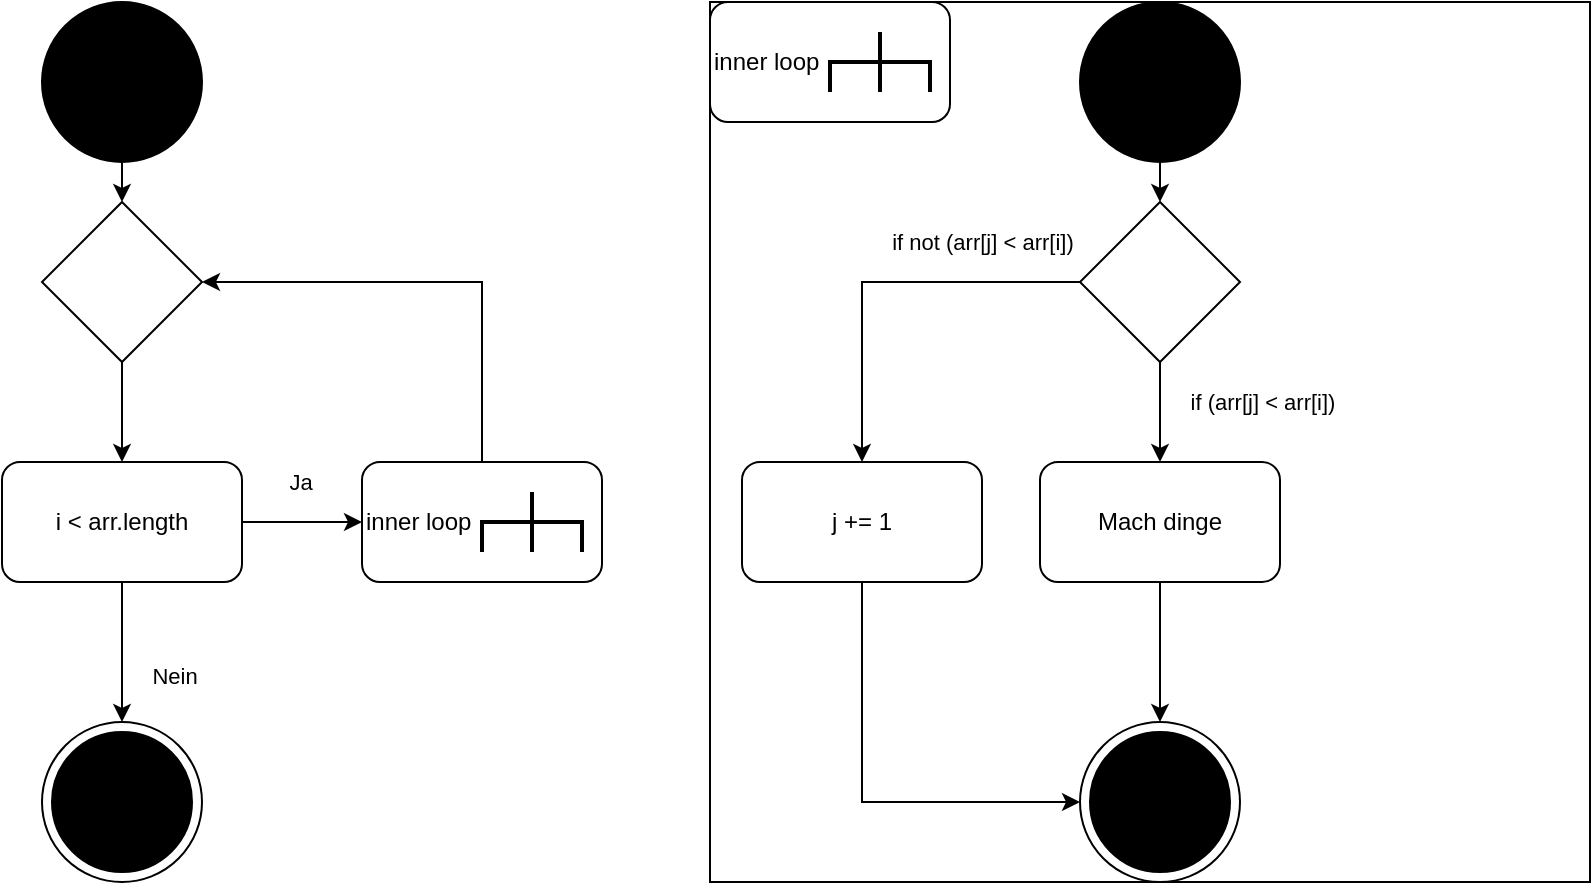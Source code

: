 <mxfile version="22.0.2" type="device">
  <diagram name="Seite-1" id="_dKg03WSVEBwjd_nLv97">
    <mxGraphModel dx="1036" dy="606" grid="1" gridSize="10" guides="1" tooltips="1" connect="1" arrows="1" fold="1" page="1" pageScale="1" pageWidth="827" pageHeight="1169" math="0" shadow="0">
      <root>
        <mxCell id="0" />
        <mxCell id="1" parent="0" />
        <mxCell id="uJn8cdDfVX9yepdz4qhO-25" value="" style="whiteSpace=wrap;html=1;aspect=fixed;" parent="1" vertex="1">
          <mxGeometry x="354" width="440" height="440" as="geometry" />
        </mxCell>
        <mxCell id="uJn8cdDfVX9yepdz4qhO-19" value="" style="group" parent="1" vertex="1" connectable="0">
          <mxGeometry width="316" height="440" as="geometry" />
        </mxCell>
        <mxCell id="uJn8cdDfVX9yepdz4qhO-2" value="" style="ellipse;whiteSpace=wrap;html=1;aspect=fixed;fillColor=#000000;" parent="uJn8cdDfVX9yepdz4qhO-19" vertex="1">
          <mxGeometry x="20" width="80" height="80" as="geometry" />
        </mxCell>
        <mxCell id="uJn8cdDfVX9yepdz4qhO-18" value="" style="group" parent="uJn8cdDfVX9yepdz4qhO-19" vertex="1" connectable="0">
          <mxGeometry y="120" width="316" height="320" as="geometry" />
        </mxCell>
        <mxCell id="Or-vwuStPw7-xb8HoQFH-4" value="i &amp;lt; arr.length" style="rounded=1;whiteSpace=wrap;html=1;" parent="uJn8cdDfVX9yepdz4qhO-18" vertex="1">
          <mxGeometry y="110" width="120" height="60" as="geometry" />
        </mxCell>
        <mxCell id="Or-vwuStPw7-xb8HoQFH-5" style="edgeStyle=orthogonalEdgeStyle;rounded=0;orthogonalLoop=1;jettySize=auto;html=1;exitX=0.5;exitY=1;exitDx=0;exitDy=0;entryX=0.5;entryY=0;entryDx=0;entryDy=0;" parent="uJn8cdDfVX9yepdz4qhO-18" source="xwiah8-xEdPicSbPahzv-1" target="Or-vwuStPw7-xb8HoQFH-4" edge="1">
          <mxGeometry relative="1" as="geometry">
            <mxPoint x="60" y="60" as="sourcePoint" />
          </mxGeometry>
        </mxCell>
        <mxCell id="Or-vwuStPw7-xb8HoQFH-10" value="Ja" style="edgeStyle=orthogonalEdgeStyle;rounded=0;orthogonalLoop=1;jettySize=auto;html=1;exitX=1;exitY=0.5;exitDx=0;exitDy=0;entryX=0;entryY=0.5;entryDx=0;entryDy=0;" parent="uJn8cdDfVX9yepdz4qhO-18" source="Or-vwuStPw7-xb8HoQFH-4" target="uJn8cdDfVX9yepdz4qhO-14" edge="1">
          <mxGeometry x="-0.053" y="20" relative="1" as="geometry">
            <mxPoint as="offset" />
            <mxPoint x="196" y="140" as="targetPoint" />
          </mxGeometry>
        </mxCell>
        <mxCell id="uJn8cdDfVX9yepdz4qhO-4" value="" style="group" parent="uJn8cdDfVX9yepdz4qhO-18" vertex="1" connectable="0">
          <mxGeometry x="20" y="240" width="80" height="80" as="geometry" />
        </mxCell>
        <mxCell id="uJn8cdDfVX9yepdz4qhO-1" value="" style="ellipse;whiteSpace=wrap;html=1;aspect=fixed;" parent="uJn8cdDfVX9yepdz4qhO-4" vertex="1">
          <mxGeometry width="80" height="80" as="geometry" />
        </mxCell>
        <mxCell id="uJn8cdDfVX9yepdz4qhO-3" value="" style="ellipse;whiteSpace=wrap;html=1;aspect=fixed;fillColor=#000000;" parent="uJn8cdDfVX9yepdz4qhO-4" vertex="1">
          <mxGeometry x="5" y="5" width="70" height="70" as="geometry" />
        </mxCell>
        <mxCell id="Or-vwuStPw7-xb8HoQFH-7" value="Nein" style="edgeStyle=orthogonalEdgeStyle;rounded=0;orthogonalLoop=1;jettySize=auto;html=1;exitX=0.5;exitY=1;exitDx=0;exitDy=0;entryX=0.5;entryY=0;entryDx=0;entryDy=0;" parent="uJn8cdDfVX9yepdz4qhO-18" source="Or-vwuStPw7-xb8HoQFH-4" target="uJn8cdDfVX9yepdz4qhO-1" edge="1">
          <mxGeometry x="0.325" y="26" relative="1" as="geometry">
            <mxPoint as="offset" />
            <mxPoint x="60" y="230" as="targetPoint" />
          </mxGeometry>
        </mxCell>
        <mxCell id="uJn8cdDfVX9yepdz4qhO-13" value="" style="group" parent="uJn8cdDfVX9yepdz4qhO-18" vertex="1" connectable="0">
          <mxGeometry x="180" y="110" width="120" height="60" as="geometry" />
        </mxCell>
        <mxCell id="uJn8cdDfVX9yepdz4qhO-14" value="inner loop" style="rounded=1;whiteSpace=wrap;html=1;align=left;" parent="uJn8cdDfVX9yepdz4qhO-13" vertex="1">
          <mxGeometry width="120" height="60" as="geometry" />
        </mxCell>
        <mxCell id="uJn8cdDfVX9yepdz4qhO-15" value="" style="group" parent="uJn8cdDfVX9yepdz4qhO-13" vertex="1" connectable="0">
          <mxGeometry x="60" y="15.0" width="50" height="30" as="geometry" />
        </mxCell>
        <mxCell id="uJn8cdDfVX9yepdz4qhO-16" value="" style="strokeWidth=2;html=1;shape=mxgraph.flowchart.annotation_2;align=left;labelPosition=right;pointerEvents=1;rotation=90;" parent="uJn8cdDfVX9yepdz4qhO-15" vertex="1">
          <mxGeometry x="10" y="-10.0" width="30" height="50" as="geometry" />
        </mxCell>
        <mxCell id="uJn8cdDfVX9yepdz4qhO-17" value="" style="endArrow=none;html=1;rounded=0;entryX=0;entryY=0.5;entryDx=0;entryDy=0;entryPerimeter=0;exitX=1;exitY=0.5;exitDx=0;exitDy=0;exitPerimeter=0;strokeWidth=2;" parent="uJn8cdDfVX9yepdz4qhO-15" source="uJn8cdDfVX9yepdz4qhO-16" target="uJn8cdDfVX9yepdz4qhO-16" edge="1">
          <mxGeometry width="50" height="50" relative="1" as="geometry">
            <mxPoint x="50" y="105" as="sourcePoint" />
            <mxPoint x="100" y="55" as="targetPoint" />
          </mxGeometry>
        </mxCell>
        <mxCell id="uJn8cdDfVX9yepdz4qhO-41" style="edgeStyle=orthogonalEdgeStyle;rounded=0;orthogonalLoop=1;jettySize=auto;html=1;exitX=0.5;exitY=0;exitDx=0;exitDy=0;entryX=1;entryY=0.5;entryDx=0;entryDy=0;" parent="uJn8cdDfVX9yepdz4qhO-18" source="uJn8cdDfVX9yepdz4qhO-14" target="xwiah8-xEdPicSbPahzv-1" edge="1">
          <mxGeometry relative="1" as="geometry" />
        </mxCell>
        <mxCell id="xwiah8-xEdPicSbPahzv-1" value="" style="rhombus;whiteSpace=wrap;html=1;" parent="uJn8cdDfVX9yepdz4qhO-18" vertex="1">
          <mxGeometry x="20" y="-20" width="80" height="80" as="geometry" />
        </mxCell>
        <mxCell id="Or-vwuStPw7-xb8HoQFH-3" style="edgeStyle=orthogonalEdgeStyle;rounded=0;orthogonalLoop=1;jettySize=auto;html=1;exitX=0.5;exitY=1;exitDx=0;exitDy=0;entryX=0.5;entryY=0;entryDx=0;entryDy=0;" parent="uJn8cdDfVX9yepdz4qhO-19" source="uJn8cdDfVX9yepdz4qhO-2" target="xwiah8-xEdPicSbPahzv-1" edge="1">
          <mxGeometry relative="1" as="geometry">
            <mxPoint x="60" y="-50" as="sourcePoint" />
            <mxPoint x="60" y="120" as="targetPoint" />
          </mxGeometry>
        </mxCell>
        <mxCell id="uJn8cdDfVX9yepdz4qhO-8" value="" style="group" parent="1" vertex="1" connectable="0">
          <mxGeometry x="354" y="40" width="285" height="400" as="geometry" />
        </mxCell>
        <mxCell id="uJn8cdDfVX9yepdz4qhO-11" value="" style="group" parent="uJn8cdDfVX9yepdz4qhO-8" vertex="1" connectable="0">
          <mxGeometry y="-40" width="120" height="60" as="geometry" />
        </mxCell>
        <mxCell id="uJn8cdDfVX9yepdz4qhO-6" value="inner loop" style="rounded=1;whiteSpace=wrap;html=1;align=left;" parent="uJn8cdDfVX9yepdz4qhO-11" vertex="1">
          <mxGeometry width="120" height="60" as="geometry" />
        </mxCell>
        <mxCell id="uJn8cdDfVX9yepdz4qhO-10" value="" style="group" parent="uJn8cdDfVX9yepdz4qhO-11" vertex="1" connectable="0">
          <mxGeometry x="60" y="15.0" width="50" height="30" as="geometry" />
        </mxCell>
        <mxCell id="uJn8cdDfVX9yepdz4qhO-7" value="" style="strokeWidth=2;html=1;shape=mxgraph.flowchart.annotation_2;align=left;labelPosition=right;pointerEvents=1;rotation=90;" parent="uJn8cdDfVX9yepdz4qhO-10" vertex="1">
          <mxGeometry x="10" y="-10.0" width="30" height="50" as="geometry" />
        </mxCell>
        <mxCell id="uJn8cdDfVX9yepdz4qhO-9" value="" style="endArrow=none;html=1;rounded=0;entryX=0;entryY=0.5;entryDx=0;entryDy=0;entryPerimeter=0;exitX=1;exitY=0.5;exitDx=0;exitDy=0;exitPerimeter=0;strokeWidth=2;" parent="uJn8cdDfVX9yepdz4qhO-10" source="uJn8cdDfVX9yepdz4qhO-7" target="uJn8cdDfVX9yepdz4qhO-7" edge="1">
          <mxGeometry width="50" height="50" relative="1" as="geometry">
            <mxPoint x="50" y="105" as="sourcePoint" />
            <mxPoint x="100" y="55" as="targetPoint" />
          </mxGeometry>
        </mxCell>
        <mxCell id="uJn8cdDfVX9yepdz4qhO-38" value="" style="group" parent="uJn8cdDfVX9yepdz4qhO-8" vertex="1" connectable="0">
          <mxGeometry x="76" y="-40" width="209" height="440" as="geometry" />
        </mxCell>
        <mxCell id="uJn8cdDfVX9yepdz4qhO-26" value="" style="ellipse;whiteSpace=wrap;html=1;aspect=fixed;fillColor=#000000;" parent="uJn8cdDfVX9yepdz4qhO-38" vertex="1">
          <mxGeometry x="109" width="80" height="80" as="geometry" />
        </mxCell>
        <mxCell id="uJn8cdDfVX9yepdz4qhO-27" value="" style="group" parent="uJn8cdDfVX9yepdz4qhO-38" vertex="1" connectable="0">
          <mxGeometry x="109" y="360" width="80" height="80" as="geometry" />
        </mxCell>
        <mxCell id="uJn8cdDfVX9yepdz4qhO-28" value="" style="ellipse;whiteSpace=wrap;html=1;aspect=fixed;" parent="uJn8cdDfVX9yepdz4qhO-27" vertex="1">
          <mxGeometry width="80" height="80" as="geometry" />
        </mxCell>
        <mxCell id="uJn8cdDfVX9yepdz4qhO-29" value="" style="ellipse;whiteSpace=wrap;html=1;aspect=fixed;fillColor=#000000;" parent="uJn8cdDfVX9yepdz4qhO-27" vertex="1">
          <mxGeometry x="5" y="5" width="70" height="70" as="geometry" />
        </mxCell>
        <mxCell id="uJn8cdDfVX9yepdz4qhO-32" value="if not (arr[j] &amp;lt; arr[i])" style="edgeStyle=orthogonalEdgeStyle;rounded=0;orthogonalLoop=1;jettySize=auto;html=1;exitX=0;exitY=0.5;exitDx=0;exitDy=0;entryX=0.5;entryY=0;entryDx=0;entryDy=0;" parent="uJn8cdDfVX9yepdz4qhO-38" source="uJn8cdDfVX9yepdz4qhO-30" target="uJn8cdDfVX9yepdz4qhO-37" edge="1">
          <mxGeometry x="-0.507" y="-20" relative="1" as="geometry">
            <Array as="points">
              <mxPoint y="140" />
            </Array>
            <mxPoint as="offset" />
          </mxGeometry>
        </mxCell>
        <mxCell id="uJn8cdDfVX9yepdz4qhO-30" value="" style="rhombus;whiteSpace=wrap;html=1;" parent="uJn8cdDfVX9yepdz4qhO-38" vertex="1">
          <mxGeometry x="109" y="100" width="80" height="80" as="geometry" />
        </mxCell>
        <mxCell id="uJn8cdDfVX9yepdz4qhO-31" style="edgeStyle=orthogonalEdgeStyle;rounded=0;orthogonalLoop=1;jettySize=auto;html=1;exitX=0.5;exitY=1;exitDx=0;exitDy=0;entryX=0.5;entryY=0;entryDx=0;entryDy=0;" parent="uJn8cdDfVX9yepdz4qhO-38" source="uJn8cdDfVX9yepdz4qhO-26" target="uJn8cdDfVX9yepdz4qhO-30" edge="1">
          <mxGeometry relative="1" as="geometry" />
        </mxCell>
        <mxCell id="uJn8cdDfVX9yepdz4qhO-36" style="edgeStyle=orthogonalEdgeStyle;rounded=0;orthogonalLoop=1;jettySize=auto;html=1;exitX=0.5;exitY=1;exitDx=0;exitDy=0;" parent="uJn8cdDfVX9yepdz4qhO-38" source="uJn8cdDfVX9yepdz4qhO-33" edge="1">
          <mxGeometry relative="1" as="geometry">
            <mxPoint x="149" y="360" as="targetPoint" />
          </mxGeometry>
        </mxCell>
        <mxCell id="uJn8cdDfVX9yepdz4qhO-33" value="Mach dinge" style="rounded=1;whiteSpace=wrap;html=1;" parent="uJn8cdDfVX9yepdz4qhO-38" vertex="1">
          <mxGeometry x="89" y="230" width="120" height="60" as="geometry" />
        </mxCell>
        <mxCell id="uJn8cdDfVX9yepdz4qhO-34" value="if (arr[j] &lt; arr[i])" style="edgeStyle=orthogonalEdgeStyle;rounded=0;orthogonalLoop=1;jettySize=auto;html=1;exitX=0.5;exitY=1;exitDx=0;exitDy=0;" parent="uJn8cdDfVX9yepdz4qhO-38" source="uJn8cdDfVX9yepdz4qhO-30" target="uJn8cdDfVX9yepdz4qhO-33" edge="1">
          <mxGeometry x="-0.2" y="51" relative="1" as="geometry">
            <mxPoint as="offset" />
          </mxGeometry>
        </mxCell>
        <mxCell id="uJn8cdDfVX9yepdz4qhO-39" style="edgeStyle=orthogonalEdgeStyle;rounded=0;orthogonalLoop=1;jettySize=auto;html=1;exitX=0.5;exitY=1;exitDx=0;exitDy=0;entryX=0;entryY=0.5;entryDx=0;entryDy=0;" parent="uJn8cdDfVX9yepdz4qhO-38" source="uJn8cdDfVX9yepdz4qhO-37" target="uJn8cdDfVX9yepdz4qhO-28" edge="1">
          <mxGeometry relative="1" as="geometry" />
        </mxCell>
        <mxCell id="uJn8cdDfVX9yepdz4qhO-37" value="j += 1" style="rounded=1;whiteSpace=wrap;html=1;" parent="uJn8cdDfVX9yepdz4qhO-38" vertex="1">
          <mxGeometry x="-60" y="230" width="120" height="60" as="geometry" />
        </mxCell>
      </root>
    </mxGraphModel>
  </diagram>
</mxfile>
